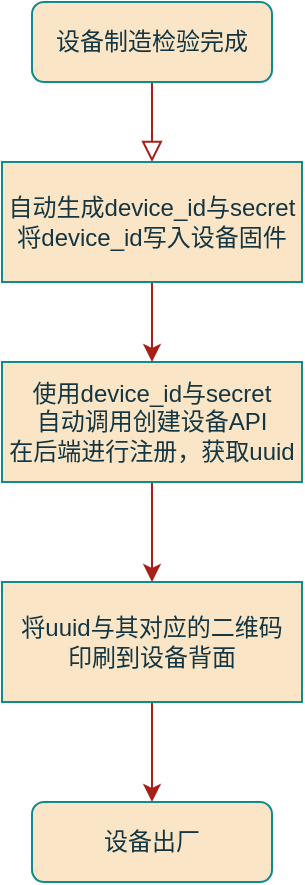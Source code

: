 <mxfile version="27.1.5">
  <diagram id="C5RBs43oDa-KdzZeNtuy" name="Page-1">
    <mxGraphModel dx="1100" dy="587" grid="1" gridSize="10" guides="1" tooltips="1" connect="1" arrows="1" fold="1" page="1" pageScale="1" pageWidth="827" pageHeight="1169" math="0" shadow="0">
      <root>
        <mxCell id="WIyWlLk6GJQsqaUBKTNV-0" />
        <mxCell id="WIyWlLk6GJQsqaUBKTNV-1" parent="WIyWlLk6GJQsqaUBKTNV-0" />
        <mxCell id="WIyWlLk6GJQsqaUBKTNV-2" value="" style="rounded=0;html=1;jettySize=auto;orthogonalLoop=1;fontSize=11;endArrow=block;endFill=0;endSize=8;strokeWidth=1;shadow=0;labelBackgroundColor=none;edgeStyle=orthogonalEdgeStyle;fontColor=default;strokeColor=#A8201A;entryX=0.5;entryY=0;entryDx=0;entryDy=0;" parent="WIyWlLk6GJQsqaUBKTNV-1" source="WIyWlLk6GJQsqaUBKTNV-3" target="leXCkJSidvxZQyXORVRB-1" edge="1">
          <mxGeometry relative="1" as="geometry">
            <mxPoint x="245" y="160" as="targetPoint" />
          </mxGeometry>
        </mxCell>
        <mxCell id="WIyWlLk6GJQsqaUBKTNV-3" value="设备制造检验完成" style="rounded=1;whiteSpace=wrap;html=1;fontSize=12;glass=0;strokeWidth=1;shadow=0;labelBackgroundColor=none;fillColor=#FAE5C7;strokeColor=#0F8B8D;fontColor=#143642;" parent="WIyWlLk6GJQsqaUBKTNV-1" vertex="1">
          <mxGeometry x="185" y="80" width="120" height="40" as="geometry" />
        </mxCell>
        <mxCell id="leXCkJSidvxZQyXORVRB-6" style="edgeStyle=orthogonalEdgeStyle;rounded=0;orthogonalLoop=1;jettySize=auto;html=1;entryX=0.5;entryY=0;entryDx=0;entryDy=0;strokeColor=#A8201A;fontColor=#143642;fillColor=#FAE5C7;" edge="1" parent="WIyWlLk6GJQsqaUBKTNV-1" source="leXCkJSidvxZQyXORVRB-0" target="leXCkJSidvxZQyXORVRB-3">
          <mxGeometry relative="1" as="geometry" />
        </mxCell>
        <mxCell id="leXCkJSidvxZQyXORVRB-0" value="使用device_id与secret&lt;br&gt;自动调用创建设备API&lt;div&gt;在后端进行注册，获取uuid&lt;/div&gt;" style="rounded=0;whiteSpace=wrap;html=1;labelBackgroundColor=none;fillColor=#FAE5C7;strokeColor=#0F8B8D;fontColor=#143642;" vertex="1" parent="WIyWlLk6GJQsqaUBKTNV-1">
          <mxGeometry x="170" y="260" width="150" height="60" as="geometry" />
        </mxCell>
        <mxCell id="leXCkJSidvxZQyXORVRB-2" style="edgeStyle=orthogonalEdgeStyle;rounded=0;orthogonalLoop=1;jettySize=auto;html=1;exitX=0.5;exitY=1;exitDx=0;exitDy=0;entryX=0.5;entryY=0;entryDx=0;entryDy=0;strokeColor=#A8201A;fontColor=#143642;fillColor=#FAE5C7;" edge="1" parent="WIyWlLk6GJQsqaUBKTNV-1" source="leXCkJSidvxZQyXORVRB-1" target="leXCkJSidvxZQyXORVRB-0">
          <mxGeometry relative="1" as="geometry" />
        </mxCell>
        <mxCell id="leXCkJSidvxZQyXORVRB-1" value="&lt;div&gt;自动生成device_id与&lt;span style=&quot;background-color: transparent; color: light-dark(rgb(20, 54, 66), rgb(173, 202, 213));&quot;&gt;secret&lt;/span&gt;&lt;/div&gt;&lt;div&gt;&lt;span style=&quot;background-color: transparent; color: light-dark(rgb(20, 54, 66), rgb(173, 202, 213));&quot;&gt;将device_id写入设备固件&lt;/span&gt;&lt;/div&gt;" style="rounded=0;whiteSpace=wrap;html=1;labelBackgroundColor=none;fillColor=#FAE5C7;strokeColor=#0F8B8D;fontColor=#143642;" vertex="1" parent="WIyWlLk6GJQsqaUBKTNV-1">
          <mxGeometry x="170" y="160" width="150" height="60" as="geometry" />
        </mxCell>
        <mxCell id="leXCkJSidvxZQyXORVRB-5" style="edgeStyle=orthogonalEdgeStyle;rounded=0;orthogonalLoop=1;jettySize=auto;html=1;exitX=0.5;exitY=1;exitDx=0;exitDy=0;entryX=0.5;entryY=0;entryDx=0;entryDy=0;strokeColor=#A8201A;fontColor=#143642;fillColor=#FAE5C7;" edge="1" parent="WIyWlLk6GJQsqaUBKTNV-1" source="leXCkJSidvxZQyXORVRB-3" target="leXCkJSidvxZQyXORVRB-4">
          <mxGeometry relative="1" as="geometry" />
        </mxCell>
        <mxCell id="leXCkJSidvxZQyXORVRB-3" value="&lt;div&gt;将uuid与其对应的二维码&lt;/div&gt;&lt;div&gt;印刷到设备背面&lt;/div&gt;" style="rounded=0;whiteSpace=wrap;html=1;labelBackgroundColor=none;fillColor=#FAE5C7;strokeColor=#0F8B8D;fontColor=#143642;" vertex="1" parent="WIyWlLk6GJQsqaUBKTNV-1">
          <mxGeometry x="170" y="370" width="150" height="60" as="geometry" />
        </mxCell>
        <mxCell id="leXCkJSidvxZQyXORVRB-4" value="设备出厂" style="rounded=1;whiteSpace=wrap;html=1;fontSize=12;glass=0;strokeWidth=1;shadow=0;labelBackgroundColor=none;fillColor=#FAE5C7;strokeColor=#0F8B8D;fontColor=#143642;" vertex="1" parent="WIyWlLk6GJQsqaUBKTNV-1">
          <mxGeometry x="185" y="480" width="120" height="40" as="geometry" />
        </mxCell>
      </root>
    </mxGraphModel>
  </diagram>
</mxfile>

